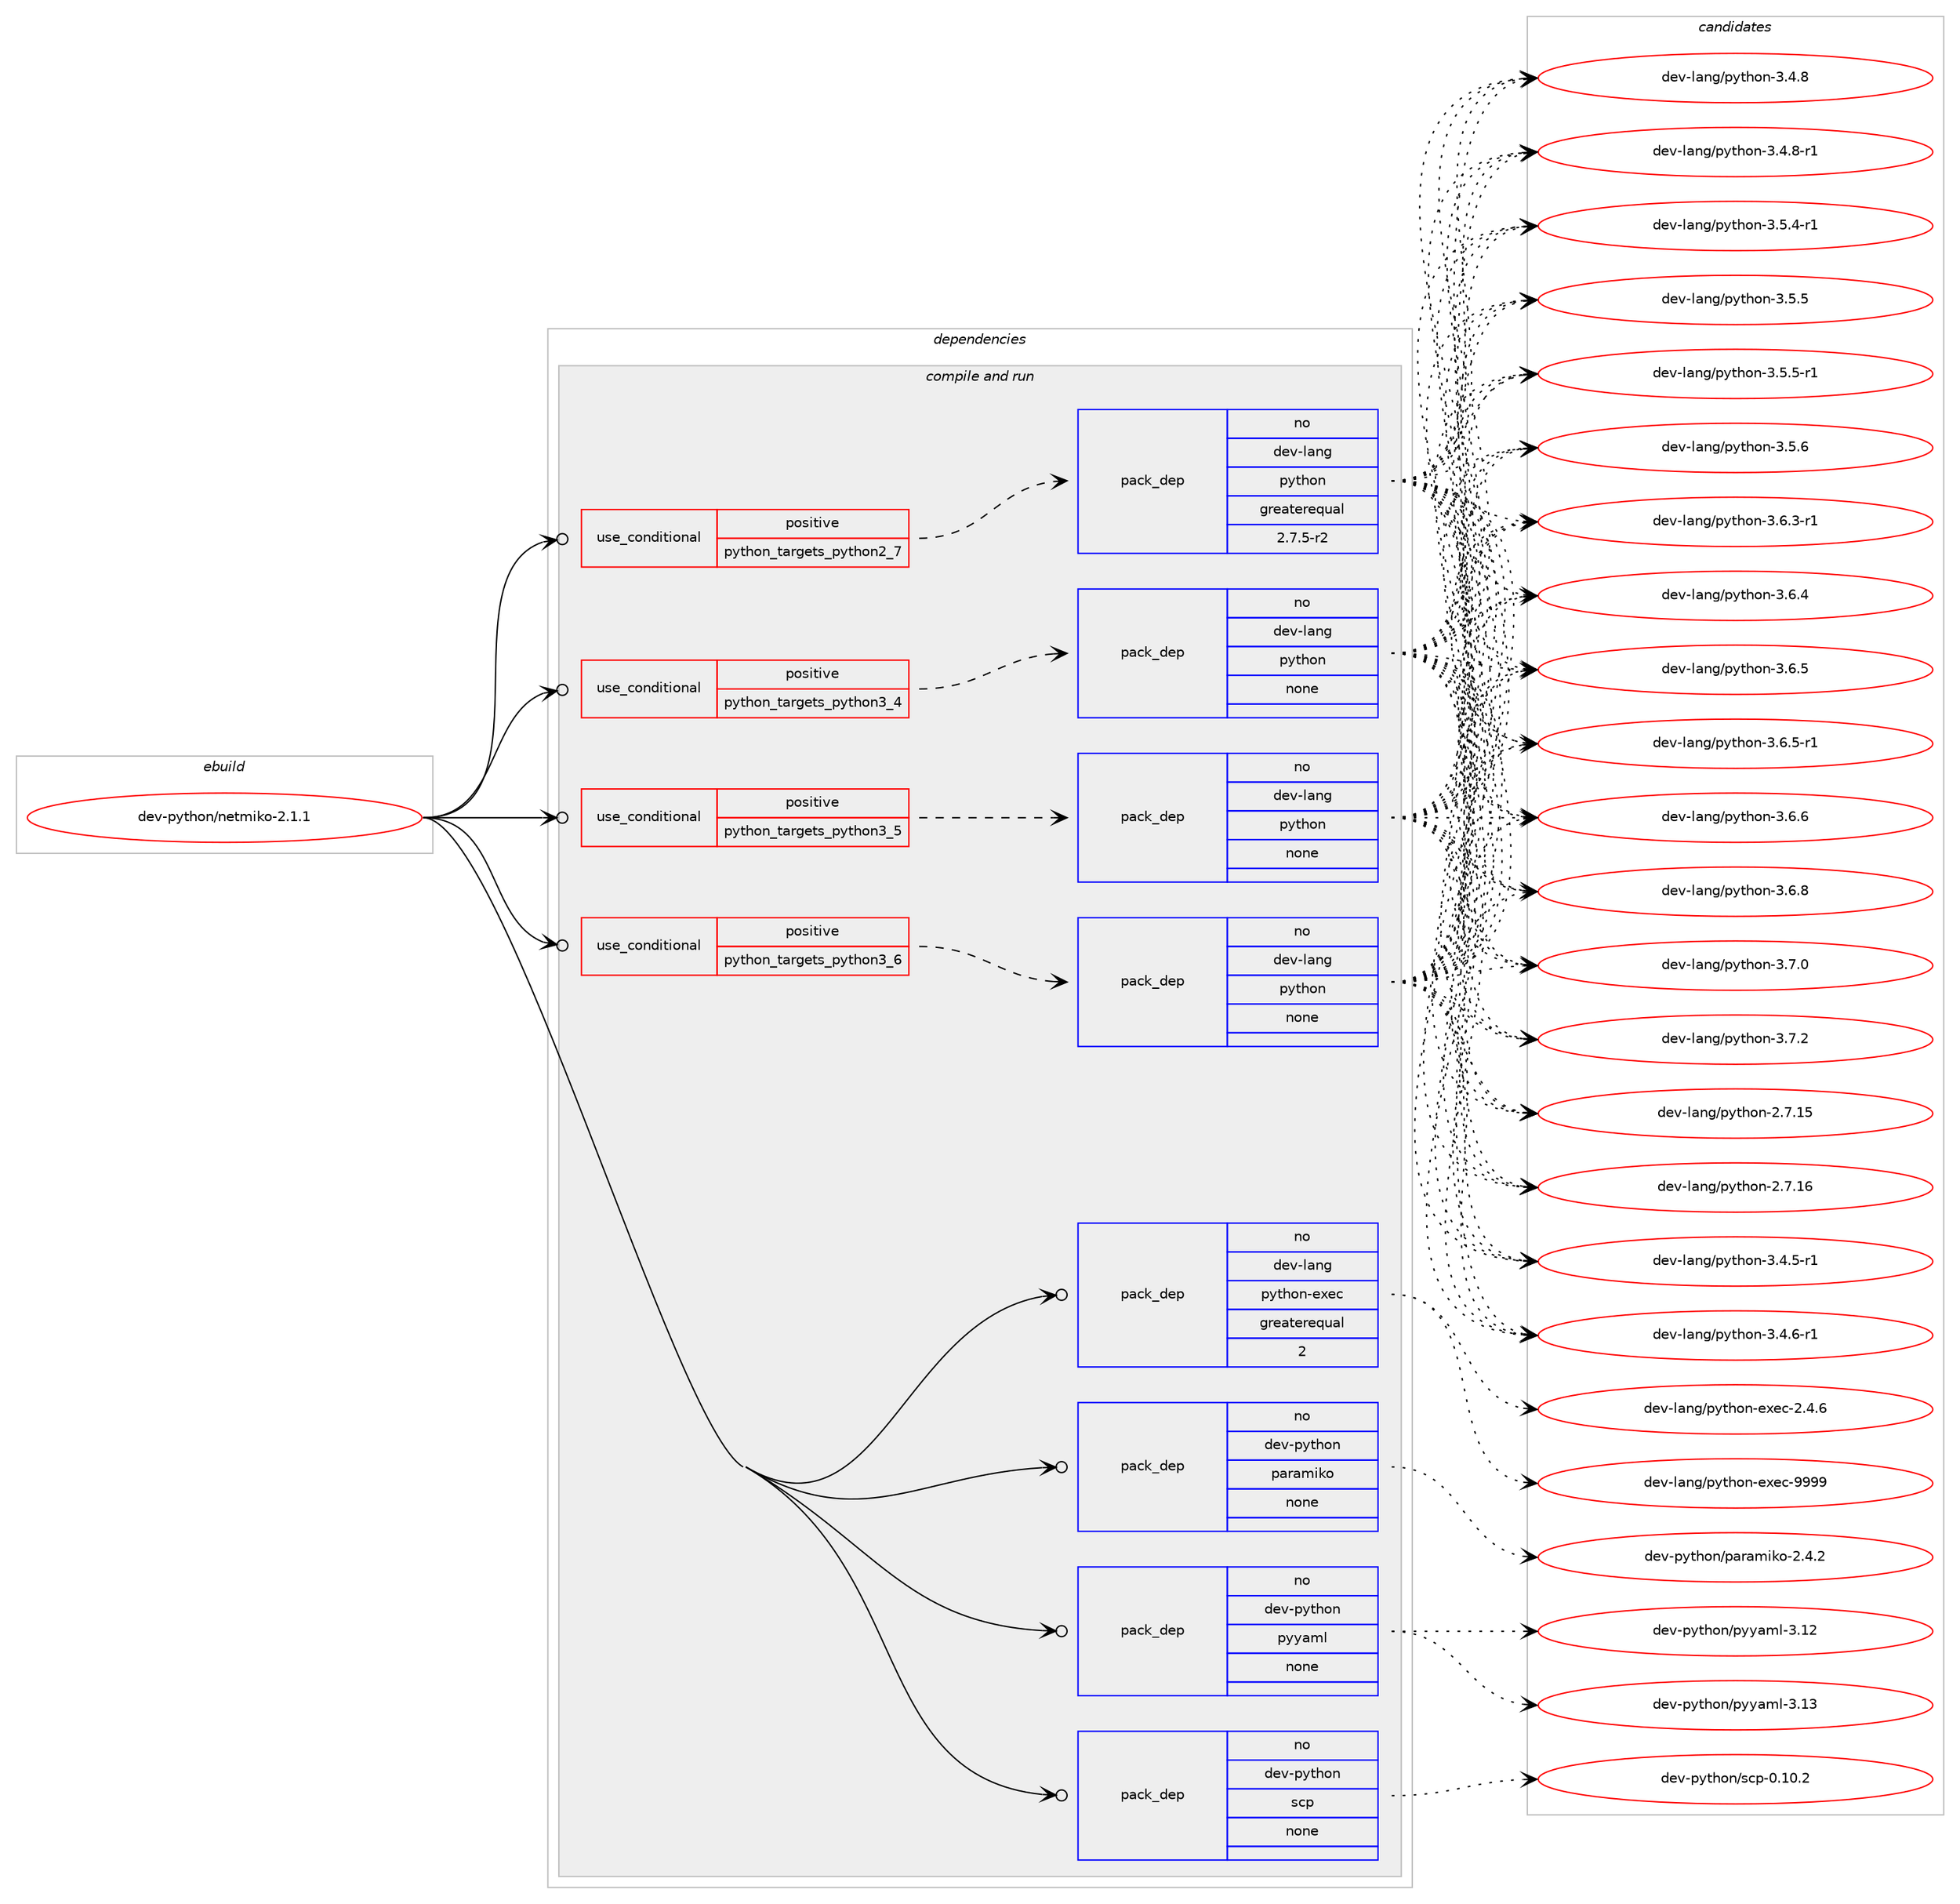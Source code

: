 digraph prolog {

# *************
# Graph options
# *************

newrank=true;
concentrate=true;
compound=true;
graph [rankdir=LR,fontname=Helvetica,fontsize=10,ranksep=1.5];#, ranksep=2.5, nodesep=0.2];
edge  [arrowhead=vee];
node  [fontname=Helvetica,fontsize=10];

# **********
# The ebuild
# **********

subgraph cluster_leftcol {
color=gray;
rank=same;
label=<<i>ebuild</i>>;
id [label="dev-python/netmiko-2.1.1", color=red, width=4, href="../dev-python/netmiko-2.1.1.svg"];
}

# ****************
# The dependencies
# ****************

subgraph cluster_midcol {
color=gray;
label=<<i>dependencies</i>>;
subgraph cluster_compile {
fillcolor="#eeeeee";
style=filled;
label=<<i>compile</i>>;
}
subgraph cluster_compileandrun {
fillcolor="#eeeeee";
style=filled;
label=<<i>compile and run</i>>;
subgraph cond378055 {
dependency1420518 [label=<<TABLE BORDER="0" CELLBORDER="1" CELLSPACING="0" CELLPADDING="4"><TR><TD ROWSPAN="3" CELLPADDING="10">use_conditional</TD></TR><TR><TD>positive</TD></TR><TR><TD>python_targets_python2_7</TD></TR></TABLE>>, shape=none, color=red];
subgraph pack1019189 {
dependency1420519 [label=<<TABLE BORDER="0" CELLBORDER="1" CELLSPACING="0" CELLPADDING="4" WIDTH="220"><TR><TD ROWSPAN="6" CELLPADDING="30">pack_dep</TD></TR><TR><TD WIDTH="110">no</TD></TR><TR><TD>dev-lang</TD></TR><TR><TD>python</TD></TR><TR><TD>greaterequal</TD></TR><TR><TD>2.7.5-r2</TD></TR></TABLE>>, shape=none, color=blue];
}
dependency1420518:e -> dependency1420519:w [weight=20,style="dashed",arrowhead="vee"];
}
id:e -> dependency1420518:w [weight=20,style="solid",arrowhead="odotvee"];
subgraph cond378056 {
dependency1420520 [label=<<TABLE BORDER="0" CELLBORDER="1" CELLSPACING="0" CELLPADDING="4"><TR><TD ROWSPAN="3" CELLPADDING="10">use_conditional</TD></TR><TR><TD>positive</TD></TR><TR><TD>python_targets_python3_4</TD></TR></TABLE>>, shape=none, color=red];
subgraph pack1019190 {
dependency1420521 [label=<<TABLE BORDER="0" CELLBORDER="1" CELLSPACING="0" CELLPADDING="4" WIDTH="220"><TR><TD ROWSPAN="6" CELLPADDING="30">pack_dep</TD></TR><TR><TD WIDTH="110">no</TD></TR><TR><TD>dev-lang</TD></TR><TR><TD>python</TD></TR><TR><TD>none</TD></TR><TR><TD></TD></TR></TABLE>>, shape=none, color=blue];
}
dependency1420520:e -> dependency1420521:w [weight=20,style="dashed",arrowhead="vee"];
}
id:e -> dependency1420520:w [weight=20,style="solid",arrowhead="odotvee"];
subgraph cond378057 {
dependency1420522 [label=<<TABLE BORDER="0" CELLBORDER="1" CELLSPACING="0" CELLPADDING="4"><TR><TD ROWSPAN="3" CELLPADDING="10">use_conditional</TD></TR><TR><TD>positive</TD></TR><TR><TD>python_targets_python3_5</TD></TR></TABLE>>, shape=none, color=red];
subgraph pack1019191 {
dependency1420523 [label=<<TABLE BORDER="0" CELLBORDER="1" CELLSPACING="0" CELLPADDING="4" WIDTH="220"><TR><TD ROWSPAN="6" CELLPADDING="30">pack_dep</TD></TR><TR><TD WIDTH="110">no</TD></TR><TR><TD>dev-lang</TD></TR><TR><TD>python</TD></TR><TR><TD>none</TD></TR><TR><TD></TD></TR></TABLE>>, shape=none, color=blue];
}
dependency1420522:e -> dependency1420523:w [weight=20,style="dashed",arrowhead="vee"];
}
id:e -> dependency1420522:w [weight=20,style="solid",arrowhead="odotvee"];
subgraph cond378058 {
dependency1420524 [label=<<TABLE BORDER="0" CELLBORDER="1" CELLSPACING="0" CELLPADDING="4"><TR><TD ROWSPAN="3" CELLPADDING="10">use_conditional</TD></TR><TR><TD>positive</TD></TR><TR><TD>python_targets_python3_6</TD></TR></TABLE>>, shape=none, color=red];
subgraph pack1019192 {
dependency1420525 [label=<<TABLE BORDER="0" CELLBORDER="1" CELLSPACING="0" CELLPADDING="4" WIDTH="220"><TR><TD ROWSPAN="6" CELLPADDING="30">pack_dep</TD></TR><TR><TD WIDTH="110">no</TD></TR><TR><TD>dev-lang</TD></TR><TR><TD>python</TD></TR><TR><TD>none</TD></TR><TR><TD></TD></TR></TABLE>>, shape=none, color=blue];
}
dependency1420524:e -> dependency1420525:w [weight=20,style="dashed",arrowhead="vee"];
}
id:e -> dependency1420524:w [weight=20,style="solid",arrowhead="odotvee"];
subgraph pack1019193 {
dependency1420526 [label=<<TABLE BORDER="0" CELLBORDER="1" CELLSPACING="0" CELLPADDING="4" WIDTH="220"><TR><TD ROWSPAN="6" CELLPADDING="30">pack_dep</TD></TR><TR><TD WIDTH="110">no</TD></TR><TR><TD>dev-lang</TD></TR><TR><TD>python-exec</TD></TR><TR><TD>greaterequal</TD></TR><TR><TD>2</TD></TR></TABLE>>, shape=none, color=blue];
}
id:e -> dependency1420526:w [weight=20,style="solid",arrowhead="odotvee"];
subgraph pack1019194 {
dependency1420527 [label=<<TABLE BORDER="0" CELLBORDER="1" CELLSPACING="0" CELLPADDING="4" WIDTH="220"><TR><TD ROWSPAN="6" CELLPADDING="30">pack_dep</TD></TR><TR><TD WIDTH="110">no</TD></TR><TR><TD>dev-python</TD></TR><TR><TD>paramiko</TD></TR><TR><TD>none</TD></TR><TR><TD></TD></TR></TABLE>>, shape=none, color=blue];
}
id:e -> dependency1420527:w [weight=20,style="solid",arrowhead="odotvee"];
subgraph pack1019195 {
dependency1420528 [label=<<TABLE BORDER="0" CELLBORDER="1" CELLSPACING="0" CELLPADDING="4" WIDTH="220"><TR><TD ROWSPAN="6" CELLPADDING="30">pack_dep</TD></TR><TR><TD WIDTH="110">no</TD></TR><TR><TD>dev-python</TD></TR><TR><TD>pyyaml</TD></TR><TR><TD>none</TD></TR><TR><TD></TD></TR></TABLE>>, shape=none, color=blue];
}
id:e -> dependency1420528:w [weight=20,style="solid",arrowhead="odotvee"];
subgraph pack1019196 {
dependency1420529 [label=<<TABLE BORDER="0" CELLBORDER="1" CELLSPACING="0" CELLPADDING="4" WIDTH="220"><TR><TD ROWSPAN="6" CELLPADDING="30">pack_dep</TD></TR><TR><TD WIDTH="110">no</TD></TR><TR><TD>dev-python</TD></TR><TR><TD>scp</TD></TR><TR><TD>none</TD></TR><TR><TD></TD></TR></TABLE>>, shape=none, color=blue];
}
id:e -> dependency1420529:w [weight=20,style="solid",arrowhead="odotvee"];
}
subgraph cluster_run {
fillcolor="#eeeeee";
style=filled;
label=<<i>run</i>>;
}
}

# **************
# The candidates
# **************

subgraph cluster_choices {
rank=same;
color=gray;
label=<<i>candidates</i>>;

subgraph choice1019189 {
color=black;
nodesep=1;
choice10010111845108971101034711212111610411111045504655464953 [label="dev-lang/python-2.7.15", color=red, width=4,href="../dev-lang/python-2.7.15.svg"];
choice10010111845108971101034711212111610411111045504655464954 [label="dev-lang/python-2.7.16", color=red, width=4,href="../dev-lang/python-2.7.16.svg"];
choice1001011184510897110103471121211161041111104551465246534511449 [label="dev-lang/python-3.4.5-r1", color=red, width=4,href="../dev-lang/python-3.4.5-r1.svg"];
choice1001011184510897110103471121211161041111104551465246544511449 [label="dev-lang/python-3.4.6-r1", color=red, width=4,href="../dev-lang/python-3.4.6-r1.svg"];
choice100101118451089711010347112121116104111110455146524656 [label="dev-lang/python-3.4.8", color=red, width=4,href="../dev-lang/python-3.4.8.svg"];
choice1001011184510897110103471121211161041111104551465246564511449 [label="dev-lang/python-3.4.8-r1", color=red, width=4,href="../dev-lang/python-3.4.8-r1.svg"];
choice1001011184510897110103471121211161041111104551465346524511449 [label="dev-lang/python-3.5.4-r1", color=red, width=4,href="../dev-lang/python-3.5.4-r1.svg"];
choice100101118451089711010347112121116104111110455146534653 [label="dev-lang/python-3.5.5", color=red, width=4,href="../dev-lang/python-3.5.5.svg"];
choice1001011184510897110103471121211161041111104551465346534511449 [label="dev-lang/python-3.5.5-r1", color=red, width=4,href="../dev-lang/python-3.5.5-r1.svg"];
choice100101118451089711010347112121116104111110455146534654 [label="dev-lang/python-3.5.6", color=red, width=4,href="../dev-lang/python-3.5.6.svg"];
choice1001011184510897110103471121211161041111104551465446514511449 [label="dev-lang/python-3.6.3-r1", color=red, width=4,href="../dev-lang/python-3.6.3-r1.svg"];
choice100101118451089711010347112121116104111110455146544652 [label="dev-lang/python-3.6.4", color=red, width=4,href="../dev-lang/python-3.6.4.svg"];
choice100101118451089711010347112121116104111110455146544653 [label="dev-lang/python-3.6.5", color=red, width=4,href="../dev-lang/python-3.6.5.svg"];
choice1001011184510897110103471121211161041111104551465446534511449 [label="dev-lang/python-3.6.5-r1", color=red, width=4,href="../dev-lang/python-3.6.5-r1.svg"];
choice100101118451089711010347112121116104111110455146544654 [label="dev-lang/python-3.6.6", color=red, width=4,href="../dev-lang/python-3.6.6.svg"];
choice100101118451089711010347112121116104111110455146544656 [label="dev-lang/python-3.6.8", color=red, width=4,href="../dev-lang/python-3.6.8.svg"];
choice100101118451089711010347112121116104111110455146554648 [label="dev-lang/python-3.7.0", color=red, width=4,href="../dev-lang/python-3.7.0.svg"];
choice100101118451089711010347112121116104111110455146554650 [label="dev-lang/python-3.7.2", color=red, width=4,href="../dev-lang/python-3.7.2.svg"];
dependency1420519:e -> choice10010111845108971101034711212111610411111045504655464953:w [style=dotted,weight="100"];
dependency1420519:e -> choice10010111845108971101034711212111610411111045504655464954:w [style=dotted,weight="100"];
dependency1420519:e -> choice1001011184510897110103471121211161041111104551465246534511449:w [style=dotted,weight="100"];
dependency1420519:e -> choice1001011184510897110103471121211161041111104551465246544511449:w [style=dotted,weight="100"];
dependency1420519:e -> choice100101118451089711010347112121116104111110455146524656:w [style=dotted,weight="100"];
dependency1420519:e -> choice1001011184510897110103471121211161041111104551465246564511449:w [style=dotted,weight="100"];
dependency1420519:e -> choice1001011184510897110103471121211161041111104551465346524511449:w [style=dotted,weight="100"];
dependency1420519:e -> choice100101118451089711010347112121116104111110455146534653:w [style=dotted,weight="100"];
dependency1420519:e -> choice1001011184510897110103471121211161041111104551465346534511449:w [style=dotted,weight="100"];
dependency1420519:e -> choice100101118451089711010347112121116104111110455146534654:w [style=dotted,weight="100"];
dependency1420519:e -> choice1001011184510897110103471121211161041111104551465446514511449:w [style=dotted,weight="100"];
dependency1420519:e -> choice100101118451089711010347112121116104111110455146544652:w [style=dotted,weight="100"];
dependency1420519:e -> choice100101118451089711010347112121116104111110455146544653:w [style=dotted,weight="100"];
dependency1420519:e -> choice1001011184510897110103471121211161041111104551465446534511449:w [style=dotted,weight="100"];
dependency1420519:e -> choice100101118451089711010347112121116104111110455146544654:w [style=dotted,weight="100"];
dependency1420519:e -> choice100101118451089711010347112121116104111110455146544656:w [style=dotted,weight="100"];
dependency1420519:e -> choice100101118451089711010347112121116104111110455146554648:w [style=dotted,weight="100"];
dependency1420519:e -> choice100101118451089711010347112121116104111110455146554650:w [style=dotted,weight="100"];
}
subgraph choice1019190 {
color=black;
nodesep=1;
choice10010111845108971101034711212111610411111045504655464953 [label="dev-lang/python-2.7.15", color=red, width=4,href="../dev-lang/python-2.7.15.svg"];
choice10010111845108971101034711212111610411111045504655464954 [label="dev-lang/python-2.7.16", color=red, width=4,href="../dev-lang/python-2.7.16.svg"];
choice1001011184510897110103471121211161041111104551465246534511449 [label="dev-lang/python-3.4.5-r1", color=red, width=4,href="../dev-lang/python-3.4.5-r1.svg"];
choice1001011184510897110103471121211161041111104551465246544511449 [label="dev-lang/python-3.4.6-r1", color=red, width=4,href="../dev-lang/python-3.4.6-r1.svg"];
choice100101118451089711010347112121116104111110455146524656 [label="dev-lang/python-3.4.8", color=red, width=4,href="../dev-lang/python-3.4.8.svg"];
choice1001011184510897110103471121211161041111104551465246564511449 [label="dev-lang/python-3.4.8-r1", color=red, width=4,href="../dev-lang/python-3.4.8-r1.svg"];
choice1001011184510897110103471121211161041111104551465346524511449 [label="dev-lang/python-3.5.4-r1", color=red, width=4,href="../dev-lang/python-3.5.4-r1.svg"];
choice100101118451089711010347112121116104111110455146534653 [label="dev-lang/python-3.5.5", color=red, width=4,href="../dev-lang/python-3.5.5.svg"];
choice1001011184510897110103471121211161041111104551465346534511449 [label="dev-lang/python-3.5.5-r1", color=red, width=4,href="../dev-lang/python-3.5.5-r1.svg"];
choice100101118451089711010347112121116104111110455146534654 [label="dev-lang/python-3.5.6", color=red, width=4,href="../dev-lang/python-3.5.6.svg"];
choice1001011184510897110103471121211161041111104551465446514511449 [label="dev-lang/python-3.6.3-r1", color=red, width=4,href="../dev-lang/python-3.6.3-r1.svg"];
choice100101118451089711010347112121116104111110455146544652 [label="dev-lang/python-3.6.4", color=red, width=4,href="../dev-lang/python-3.6.4.svg"];
choice100101118451089711010347112121116104111110455146544653 [label="dev-lang/python-3.6.5", color=red, width=4,href="../dev-lang/python-3.6.5.svg"];
choice1001011184510897110103471121211161041111104551465446534511449 [label="dev-lang/python-3.6.5-r1", color=red, width=4,href="../dev-lang/python-3.6.5-r1.svg"];
choice100101118451089711010347112121116104111110455146544654 [label="dev-lang/python-3.6.6", color=red, width=4,href="../dev-lang/python-3.6.6.svg"];
choice100101118451089711010347112121116104111110455146544656 [label="dev-lang/python-3.6.8", color=red, width=4,href="../dev-lang/python-3.6.8.svg"];
choice100101118451089711010347112121116104111110455146554648 [label="dev-lang/python-3.7.0", color=red, width=4,href="../dev-lang/python-3.7.0.svg"];
choice100101118451089711010347112121116104111110455146554650 [label="dev-lang/python-3.7.2", color=red, width=4,href="../dev-lang/python-3.7.2.svg"];
dependency1420521:e -> choice10010111845108971101034711212111610411111045504655464953:w [style=dotted,weight="100"];
dependency1420521:e -> choice10010111845108971101034711212111610411111045504655464954:w [style=dotted,weight="100"];
dependency1420521:e -> choice1001011184510897110103471121211161041111104551465246534511449:w [style=dotted,weight="100"];
dependency1420521:e -> choice1001011184510897110103471121211161041111104551465246544511449:w [style=dotted,weight="100"];
dependency1420521:e -> choice100101118451089711010347112121116104111110455146524656:w [style=dotted,weight="100"];
dependency1420521:e -> choice1001011184510897110103471121211161041111104551465246564511449:w [style=dotted,weight="100"];
dependency1420521:e -> choice1001011184510897110103471121211161041111104551465346524511449:w [style=dotted,weight="100"];
dependency1420521:e -> choice100101118451089711010347112121116104111110455146534653:w [style=dotted,weight="100"];
dependency1420521:e -> choice1001011184510897110103471121211161041111104551465346534511449:w [style=dotted,weight="100"];
dependency1420521:e -> choice100101118451089711010347112121116104111110455146534654:w [style=dotted,weight="100"];
dependency1420521:e -> choice1001011184510897110103471121211161041111104551465446514511449:w [style=dotted,weight="100"];
dependency1420521:e -> choice100101118451089711010347112121116104111110455146544652:w [style=dotted,weight="100"];
dependency1420521:e -> choice100101118451089711010347112121116104111110455146544653:w [style=dotted,weight="100"];
dependency1420521:e -> choice1001011184510897110103471121211161041111104551465446534511449:w [style=dotted,weight="100"];
dependency1420521:e -> choice100101118451089711010347112121116104111110455146544654:w [style=dotted,weight="100"];
dependency1420521:e -> choice100101118451089711010347112121116104111110455146544656:w [style=dotted,weight="100"];
dependency1420521:e -> choice100101118451089711010347112121116104111110455146554648:w [style=dotted,weight="100"];
dependency1420521:e -> choice100101118451089711010347112121116104111110455146554650:w [style=dotted,weight="100"];
}
subgraph choice1019191 {
color=black;
nodesep=1;
choice10010111845108971101034711212111610411111045504655464953 [label="dev-lang/python-2.7.15", color=red, width=4,href="../dev-lang/python-2.7.15.svg"];
choice10010111845108971101034711212111610411111045504655464954 [label="dev-lang/python-2.7.16", color=red, width=4,href="../dev-lang/python-2.7.16.svg"];
choice1001011184510897110103471121211161041111104551465246534511449 [label="dev-lang/python-3.4.5-r1", color=red, width=4,href="../dev-lang/python-3.4.5-r1.svg"];
choice1001011184510897110103471121211161041111104551465246544511449 [label="dev-lang/python-3.4.6-r1", color=red, width=4,href="../dev-lang/python-3.4.6-r1.svg"];
choice100101118451089711010347112121116104111110455146524656 [label="dev-lang/python-3.4.8", color=red, width=4,href="../dev-lang/python-3.4.8.svg"];
choice1001011184510897110103471121211161041111104551465246564511449 [label="dev-lang/python-3.4.8-r1", color=red, width=4,href="../dev-lang/python-3.4.8-r1.svg"];
choice1001011184510897110103471121211161041111104551465346524511449 [label="dev-lang/python-3.5.4-r1", color=red, width=4,href="../dev-lang/python-3.5.4-r1.svg"];
choice100101118451089711010347112121116104111110455146534653 [label="dev-lang/python-3.5.5", color=red, width=4,href="../dev-lang/python-3.5.5.svg"];
choice1001011184510897110103471121211161041111104551465346534511449 [label="dev-lang/python-3.5.5-r1", color=red, width=4,href="../dev-lang/python-3.5.5-r1.svg"];
choice100101118451089711010347112121116104111110455146534654 [label="dev-lang/python-3.5.6", color=red, width=4,href="../dev-lang/python-3.5.6.svg"];
choice1001011184510897110103471121211161041111104551465446514511449 [label="dev-lang/python-3.6.3-r1", color=red, width=4,href="../dev-lang/python-3.6.3-r1.svg"];
choice100101118451089711010347112121116104111110455146544652 [label="dev-lang/python-3.6.4", color=red, width=4,href="../dev-lang/python-3.6.4.svg"];
choice100101118451089711010347112121116104111110455146544653 [label="dev-lang/python-3.6.5", color=red, width=4,href="../dev-lang/python-3.6.5.svg"];
choice1001011184510897110103471121211161041111104551465446534511449 [label="dev-lang/python-3.6.5-r1", color=red, width=4,href="../dev-lang/python-3.6.5-r1.svg"];
choice100101118451089711010347112121116104111110455146544654 [label="dev-lang/python-3.6.6", color=red, width=4,href="../dev-lang/python-3.6.6.svg"];
choice100101118451089711010347112121116104111110455146544656 [label="dev-lang/python-3.6.8", color=red, width=4,href="../dev-lang/python-3.6.8.svg"];
choice100101118451089711010347112121116104111110455146554648 [label="dev-lang/python-3.7.0", color=red, width=4,href="../dev-lang/python-3.7.0.svg"];
choice100101118451089711010347112121116104111110455146554650 [label="dev-lang/python-3.7.2", color=red, width=4,href="../dev-lang/python-3.7.2.svg"];
dependency1420523:e -> choice10010111845108971101034711212111610411111045504655464953:w [style=dotted,weight="100"];
dependency1420523:e -> choice10010111845108971101034711212111610411111045504655464954:w [style=dotted,weight="100"];
dependency1420523:e -> choice1001011184510897110103471121211161041111104551465246534511449:w [style=dotted,weight="100"];
dependency1420523:e -> choice1001011184510897110103471121211161041111104551465246544511449:w [style=dotted,weight="100"];
dependency1420523:e -> choice100101118451089711010347112121116104111110455146524656:w [style=dotted,weight="100"];
dependency1420523:e -> choice1001011184510897110103471121211161041111104551465246564511449:w [style=dotted,weight="100"];
dependency1420523:e -> choice1001011184510897110103471121211161041111104551465346524511449:w [style=dotted,weight="100"];
dependency1420523:e -> choice100101118451089711010347112121116104111110455146534653:w [style=dotted,weight="100"];
dependency1420523:e -> choice1001011184510897110103471121211161041111104551465346534511449:w [style=dotted,weight="100"];
dependency1420523:e -> choice100101118451089711010347112121116104111110455146534654:w [style=dotted,weight="100"];
dependency1420523:e -> choice1001011184510897110103471121211161041111104551465446514511449:w [style=dotted,weight="100"];
dependency1420523:e -> choice100101118451089711010347112121116104111110455146544652:w [style=dotted,weight="100"];
dependency1420523:e -> choice100101118451089711010347112121116104111110455146544653:w [style=dotted,weight="100"];
dependency1420523:e -> choice1001011184510897110103471121211161041111104551465446534511449:w [style=dotted,weight="100"];
dependency1420523:e -> choice100101118451089711010347112121116104111110455146544654:w [style=dotted,weight="100"];
dependency1420523:e -> choice100101118451089711010347112121116104111110455146544656:w [style=dotted,weight="100"];
dependency1420523:e -> choice100101118451089711010347112121116104111110455146554648:w [style=dotted,weight="100"];
dependency1420523:e -> choice100101118451089711010347112121116104111110455146554650:w [style=dotted,weight="100"];
}
subgraph choice1019192 {
color=black;
nodesep=1;
choice10010111845108971101034711212111610411111045504655464953 [label="dev-lang/python-2.7.15", color=red, width=4,href="../dev-lang/python-2.7.15.svg"];
choice10010111845108971101034711212111610411111045504655464954 [label="dev-lang/python-2.7.16", color=red, width=4,href="../dev-lang/python-2.7.16.svg"];
choice1001011184510897110103471121211161041111104551465246534511449 [label="dev-lang/python-3.4.5-r1", color=red, width=4,href="../dev-lang/python-3.4.5-r1.svg"];
choice1001011184510897110103471121211161041111104551465246544511449 [label="dev-lang/python-3.4.6-r1", color=red, width=4,href="../dev-lang/python-3.4.6-r1.svg"];
choice100101118451089711010347112121116104111110455146524656 [label="dev-lang/python-3.4.8", color=red, width=4,href="../dev-lang/python-3.4.8.svg"];
choice1001011184510897110103471121211161041111104551465246564511449 [label="dev-lang/python-3.4.8-r1", color=red, width=4,href="../dev-lang/python-3.4.8-r1.svg"];
choice1001011184510897110103471121211161041111104551465346524511449 [label="dev-lang/python-3.5.4-r1", color=red, width=4,href="../dev-lang/python-3.5.4-r1.svg"];
choice100101118451089711010347112121116104111110455146534653 [label="dev-lang/python-3.5.5", color=red, width=4,href="../dev-lang/python-3.5.5.svg"];
choice1001011184510897110103471121211161041111104551465346534511449 [label="dev-lang/python-3.5.5-r1", color=red, width=4,href="../dev-lang/python-3.5.5-r1.svg"];
choice100101118451089711010347112121116104111110455146534654 [label="dev-lang/python-3.5.6", color=red, width=4,href="../dev-lang/python-3.5.6.svg"];
choice1001011184510897110103471121211161041111104551465446514511449 [label="dev-lang/python-3.6.3-r1", color=red, width=4,href="../dev-lang/python-3.6.3-r1.svg"];
choice100101118451089711010347112121116104111110455146544652 [label="dev-lang/python-3.6.4", color=red, width=4,href="../dev-lang/python-3.6.4.svg"];
choice100101118451089711010347112121116104111110455146544653 [label="dev-lang/python-3.6.5", color=red, width=4,href="../dev-lang/python-3.6.5.svg"];
choice1001011184510897110103471121211161041111104551465446534511449 [label="dev-lang/python-3.6.5-r1", color=red, width=4,href="../dev-lang/python-3.6.5-r1.svg"];
choice100101118451089711010347112121116104111110455146544654 [label="dev-lang/python-3.6.6", color=red, width=4,href="../dev-lang/python-3.6.6.svg"];
choice100101118451089711010347112121116104111110455146544656 [label="dev-lang/python-3.6.8", color=red, width=4,href="../dev-lang/python-3.6.8.svg"];
choice100101118451089711010347112121116104111110455146554648 [label="dev-lang/python-3.7.0", color=red, width=4,href="../dev-lang/python-3.7.0.svg"];
choice100101118451089711010347112121116104111110455146554650 [label="dev-lang/python-3.7.2", color=red, width=4,href="../dev-lang/python-3.7.2.svg"];
dependency1420525:e -> choice10010111845108971101034711212111610411111045504655464953:w [style=dotted,weight="100"];
dependency1420525:e -> choice10010111845108971101034711212111610411111045504655464954:w [style=dotted,weight="100"];
dependency1420525:e -> choice1001011184510897110103471121211161041111104551465246534511449:w [style=dotted,weight="100"];
dependency1420525:e -> choice1001011184510897110103471121211161041111104551465246544511449:w [style=dotted,weight="100"];
dependency1420525:e -> choice100101118451089711010347112121116104111110455146524656:w [style=dotted,weight="100"];
dependency1420525:e -> choice1001011184510897110103471121211161041111104551465246564511449:w [style=dotted,weight="100"];
dependency1420525:e -> choice1001011184510897110103471121211161041111104551465346524511449:w [style=dotted,weight="100"];
dependency1420525:e -> choice100101118451089711010347112121116104111110455146534653:w [style=dotted,weight="100"];
dependency1420525:e -> choice1001011184510897110103471121211161041111104551465346534511449:w [style=dotted,weight="100"];
dependency1420525:e -> choice100101118451089711010347112121116104111110455146534654:w [style=dotted,weight="100"];
dependency1420525:e -> choice1001011184510897110103471121211161041111104551465446514511449:w [style=dotted,weight="100"];
dependency1420525:e -> choice100101118451089711010347112121116104111110455146544652:w [style=dotted,weight="100"];
dependency1420525:e -> choice100101118451089711010347112121116104111110455146544653:w [style=dotted,weight="100"];
dependency1420525:e -> choice1001011184510897110103471121211161041111104551465446534511449:w [style=dotted,weight="100"];
dependency1420525:e -> choice100101118451089711010347112121116104111110455146544654:w [style=dotted,weight="100"];
dependency1420525:e -> choice100101118451089711010347112121116104111110455146544656:w [style=dotted,weight="100"];
dependency1420525:e -> choice100101118451089711010347112121116104111110455146554648:w [style=dotted,weight="100"];
dependency1420525:e -> choice100101118451089711010347112121116104111110455146554650:w [style=dotted,weight="100"];
}
subgraph choice1019193 {
color=black;
nodesep=1;
choice1001011184510897110103471121211161041111104510112010199455046524654 [label="dev-lang/python-exec-2.4.6", color=red, width=4,href="../dev-lang/python-exec-2.4.6.svg"];
choice10010111845108971101034711212111610411111045101120101994557575757 [label="dev-lang/python-exec-9999", color=red, width=4,href="../dev-lang/python-exec-9999.svg"];
dependency1420526:e -> choice1001011184510897110103471121211161041111104510112010199455046524654:w [style=dotted,weight="100"];
dependency1420526:e -> choice10010111845108971101034711212111610411111045101120101994557575757:w [style=dotted,weight="100"];
}
subgraph choice1019194 {
color=black;
nodesep=1;
choice10010111845112121116104111110471129711497109105107111455046524650 [label="dev-python/paramiko-2.4.2", color=red, width=4,href="../dev-python/paramiko-2.4.2.svg"];
dependency1420527:e -> choice10010111845112121116104111110471129711497109105107111455046524650:w [style=dotted,weight="100"];
}
subgraph choice1019195 {
color=black;
nodesep=1;
choice1001011184511212111610411111047112121121971091084551464950 [label="dev-python/pyyaml-3.12", color=red, width=4,href="../dev-python/pyyaml-3.12.svg"];
choice1001011184511212111610411111047112121121971091084551464951 [label="dev-python/pyyaml-3.13", color=red, width=4,href="../dev-python/pyyaml-3.13.svg"];
dependency1420528:e -> choice1001011184511212111610411111047112121121971091084551464950:w [style=dotted,weight="100"];
dependency1420528:e -> choice1001011184511212111610411111047112121121971091084551464951:w [style=dotted,weight="100"];
}
subgraph choice1019196 {
color=black;
nodesep=1;
choice10010111845112121116104111110471159911245484649484650 [label="dev-python/scp-0.10.2", color=red, width=4,href="../dev-python/scp-0.10.2.svg"];
dependency1420529:e -> choice10010111845112121116104111110471159911245484649484650:w [style=dotted,weight="100"];
}
}

}
